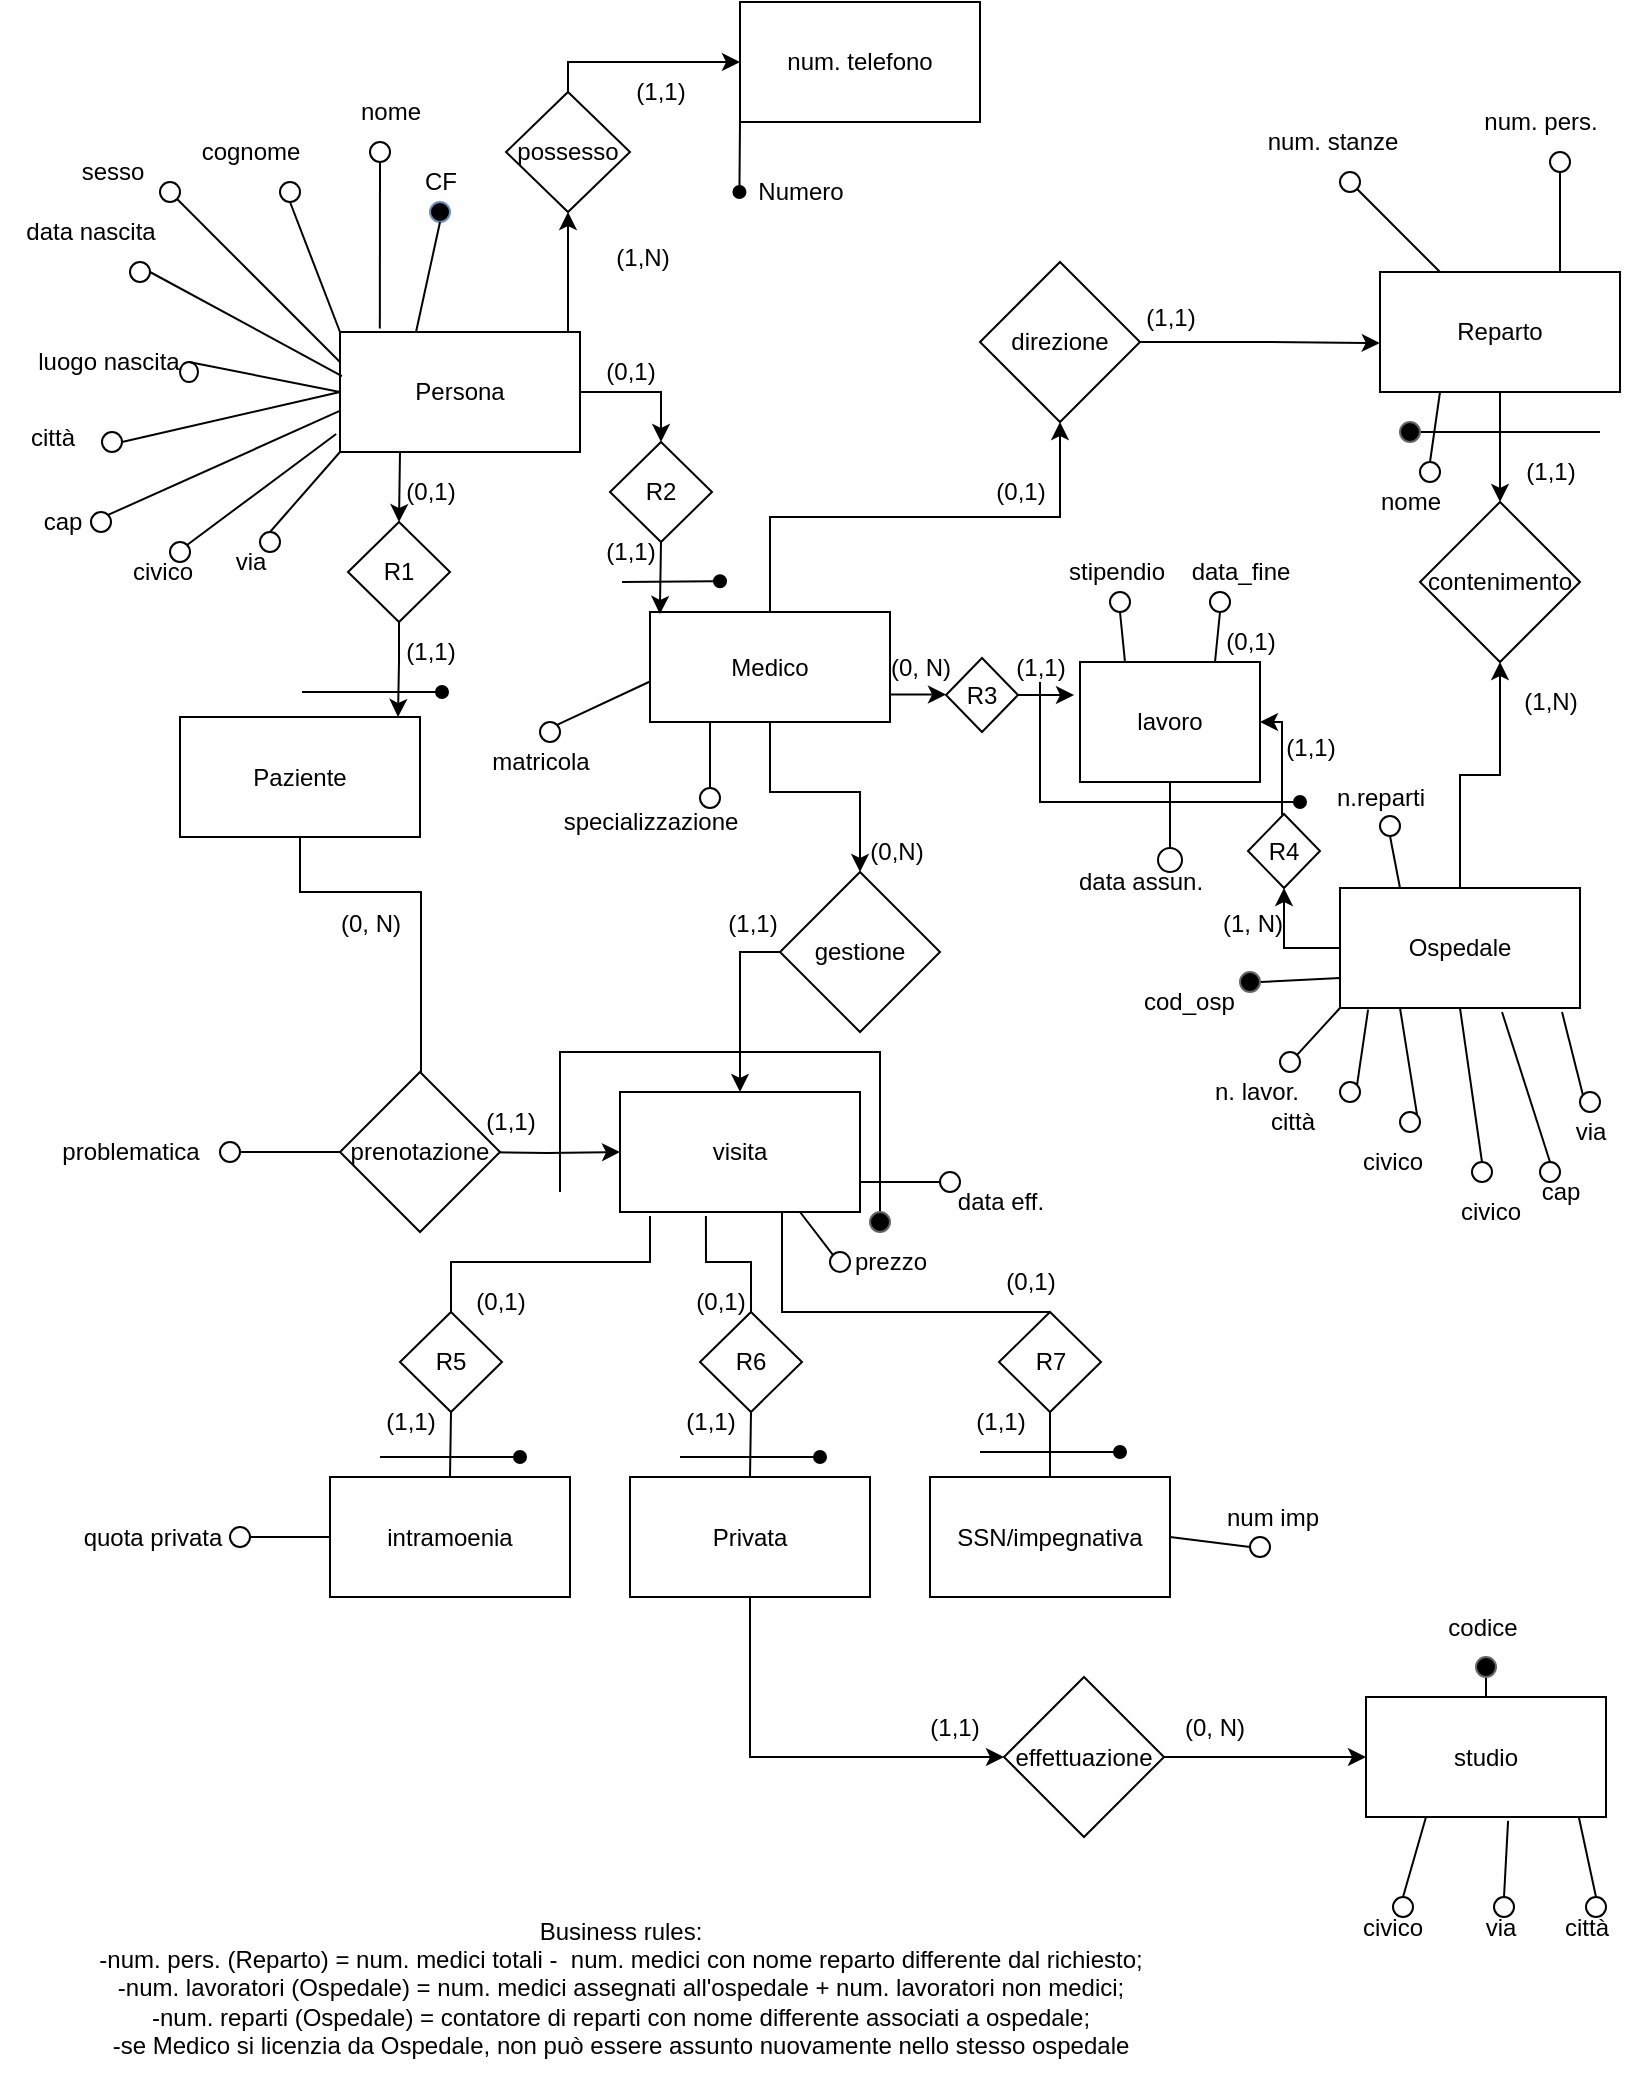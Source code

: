 <mxfile version="23.1.5" type="google">
  <diagram name="Pagina-1" id="dsxdWCQ7GqbsdYa_XFen">
    <mxGraphModel dx="1222" dy="594" grid="1" gridSize="10" guides="1" tooltips="1" connect="1" arrows="1" fold="1" page="1" pageScale="1" pageWidth="827" pageHeight="1169" math="0" shadow="0">
      <root>
        <mxCell id="0" />
        <mxCell id="1" parent="0" />
        <mxCell id="TiZyf9ypteRb4zg2fZ_G-7" style="edgeStyle=orthogonalEdgeStyle;rounded=0;orthogonalLoop=1;jettySize=auto;html=1;exitX=1;exitY=0;exitDx=0;exitDy=0;entryX=0.5;entryY=1;entryDx=0;entryDy=0;" parent="1" source="BlBRRxsIzUEOzJf20E_O-1" target="TiZyf9ypteRb4zg2fZ_G-3" edge="1">
          <mxGeometry relative="1" as="geometry">
            <Array as="points">
              <mxPoint x="293" y="170" />
              <mxPoint x="293" y="135" />
            </Array>
          </mxGeometry>
        </mxCell>
        <mxCell id="TiZyf9ypteRb4zg2fZ_G-11" style="edgeStyle=orthogonalEdgeStyle;rounded=0;orthogonalLoop=1;jettySize=auto;html=1;exitX=0.25;exitY=1;exitDx=0;exitDy=0;entryX=0.5;entryY=0;entryDx=0;entryDy=0;" parent="1" source="BlBRRxsIzUEOzJf20E_O-1" target="TiZyf9ypteRb4zg2fZ_G-10" edge="1">
          <mxGeometry relative="1" as="geometry" />
        </mxCell>
        <mxCell id="TiZyf9ypteRb4zg2fZ_G-20" style="edgeStyle=orthogonalEdgeStyle;rounded=0;orthogonalLoop=1;jettySize=auto;html=1;exitX=1;exitY=0.5;exitDx=0;exitDy=0;entryX=0.5;entryY=0;entryDx=0;entryDy=0;" parent="1" source="BlBRRxsIzUEOzJf20E_O-1" target="TiZyf9ypteRb4zg2fZ_G-19" edge="1">
          <mxGeometry relative="1" as="geometry" />
        </mxCell>
        <mxCell id="BlBRRxsIzUEOzJf20E_O-1" value="Persona" style="rounded=0;whiteSpace=wrap;html=1;" parent="1" vertex="1">
          <mxGeometry x="179" y="170" width="120" height="60" as="geometry" />
        </mxCell>
        <mxCell id="BlBRRxsIzUEOzJf20E_O-21" style="edgeStyle=orthogonalEdgeStyle;rounded=0;orthogonalLoop=1;jettySize=auto;html=1;exitX=0.5;exitY=1;exitDx=0;exitDy=0;entryX=0.5;entryY=0;entryDx=0;entryDy=0;" parent="1" source="BlBRRxsIzUEOzJf20E_O-2" edge="1">
          <mxGeometry relative="1" as="geometry">
            <Array as="points">
              <mxPoint x="159" y="450" />
              <mxPoint x="220" y="450" />
            </Array>
            <mxPoint x="219.5" y="555" as="targetPoint" />
          </mxGeometry>
        </mxCell>
        <mxCell id="BlBRRxsIzUEOzJf20E_O-2" value="Paziente" style="rounded=0;whiteSpace=wrap;html=1;" parent="1" vertex="1">
          <mxGeometry x="99" y="362.5" width="120" height="60" as="geometry" />
        </mxCell>
        <mxCell id="BlBRRxsIzUEOzJf20E_O-61" style="edgeStyle=orthogonalEdgeStyle;rounded=0;orthogonalLoop=1;jettySize=auto;html=1;exitX=0.5;exitY=0;exitDx=0;exitDy=0;" parent="1" source="BlBRRxsIzUEOzJf20E_O-3" target="BlBRRxsIzUEOzJf20E_O-60" edge="1">
          <mxGeometry relative="1" as="geometry" />
        </mxCell>
        <mxCell id="TiZyf9ypteRb4zg2fZ_G-38" style="edgeStyle=orthogonalEdgeStyle;rounded=0;orthogonalLoop=1;jettySize=auto;html=1;exitX=1;exitY=0.75;exitDx=0;exitDy=0;entryX=0;entryY=0.5;entryDx=0;entryDy=0;" parent="1" source="BlBRRxsIzUEOzJf20E_O-3" target="TiZyf9ypteRb4zg2fZ_G-34" edge="1">
          <mxGeometry relative="1" as="geometry" />
        </mxCell>
        <mxCell id="BlBRRxsIzUEOzJf20E_O-3" value="Medico" style="rounded=0;whiteSpace=wrap;html=1;" parent="1" vertex="1">
          <mxGeometry x="334" y="310" width="120" height="55" as="geometry" />
        </mxCell>
        <mxCell id="BlBRRxsIzUEOzJf20E_O-4" value="visita" style="whiteSpace=wrap;html=1;" parent="1" vertex="1">
          <mxGeometry x="319" y="550" width="120" height="60" as="geometry" />
        </mxCell>
        <mxCell id="TiZyf9ypteRb4zg2fZ_G-57" style="edgeStyle=orthogonalEdgeStyle;rounded=0;orthogonalLoop=1;jettySize=auto;html=1;exitX=0.5;exitY=1;exitDx=0;exitDy=0;entryX=0;entryY=0.5;entryDx=0;entryDy=0;" parent="1" source="BlBRRxsIzUEOzJf20E_O-5" target="BlBRRxsIzUEOzJf20E_O-90" edge="1">
          <mxGeometry relative="1" as="geometry" />
        </mxCell>
        <mxCell id="BlBRRxsIzUEOzJf20E_O-5" value="Privata" style="rounded=0;whiteSpace=wrap;html=1;" parent="1" vertex="1">
          <mxGeometry x="324" y="742.5" width="120" height="60" as="geometry" />
        </mxCell>
        <mxCell id="BlBRRxsIzUEOzJf20E_O-99" style="edgeStyle=orthogonalEdgeStyle;rounded=0;orthogonalLoop=1;jettySize=auto;html=1;exitX=0;exitY=0.5;exitDx=0;exitDy=0;" parent="1" source="BlBRRxsIzUEOzJf20E_O-6" edge="1">
          <mxGeometry relative="1" as="geometry">
            <mxPoint x="184" y="752.618" as="targetPoint" />
          </mxGeometry>
        </mxCell>
        <mxCell id="BlBRRxsIzUEOzJf20E_O-6" value="intramoenia" style="rounded=0;whiteSpace=wrap;html=1;" parent="1" vertex="1">
          <mxGeometry x="174" y="742.5" width="120" height="60" as="geometry" />
        </mxCell>
        <mxCell id="BlBRRxsIzUEOzJf20E_O-7" value="SSN/impegnativa" style="rounded=0;whiteSpace=wrap;html=1;" parent="1" vertex="1">
          <mxGeometry x="474" y="742.5" width="120" height="60" as="geometry" />
        </mxCell>
        <mxCell id="BlBRRxsIzUEOzJf20E_O-36" style="edgeStyle=orthogonalEdgeStyle;rounded=0;orthogonalLoop=1;jettySize=auto;html=1;exitX=0.5;exitY=0;exitDx=0;exitDy=0;entryX=0.5;entryY=1;entryDx=0;entryDy=0;" parent="1" source="BlBRRxsIzUEOzJf20E_O-12" target="BlBRRxsIzUEOzJf20E_O-34" edge="1">
          <mxGeometry relative="1" as="geometry" />
        </mxCell>
        <mxCell id="TiZyf9ypteRb4zg2fZ_G-44" style="edgeStyle=orthogonalEdgeStyle;rounded=0;orthogonalLoop=1;jettySize=auto;html=1;exitX=0;exitY=0.5;exitDx=0;exitDy=0;entryX=0.5;entryY=1;entryDx=0;entryDy=0;" parent="1" source="BlBRRxsIzUEOzJf20E_O-12" target="TiZyf9ypteRb4zg2fZ_G-35" edge="1">
          <mxGeometry relative="1" as="geometry" />
        </mxCell>
        <mxCell id="BlBRRxsIzUEOzJf20E_O-12" value="Ospedale" style="rounded=0;whiteSpace=wrap;html=1;" parent="1" vertex="1">
          <mxGeometry x="679" y="448" width="120" height="60" as="geometry" />
        </mxCell>
        <mxCell id="BlBRRxsIzUEOzJf20E_O-22" style="edgeStyle=orthogonalEdgeStyle;rounded=0;orthogonalLoop=1;jettySize=auto;html=1;exitX=1;exitY=0.5;exitDx=0;exitDy=0;entryX=0;entryY=0.5;entryDx=0;entryDy=0;" parent="1" target="BlBRRxsIzUEOzJf20E_O-4" edge="1">
          <mxGeometry relative="1" as="geometry">
            <mxPoint x="245.0" y="580" as="sourcePoint" />
          </mxGeometry>
        </mxCell>
        <mxCell id="BlBRRxsIzUEOzJf20E_O-95" style="edgeStyle=orthogonalEdgeStyle;rounded=0;orthogonalLoop=1;jettySize=auto;html=1;exitX=0;exitY=0.5;exitDx=0;exitDy=0;entryX=0.5;entryY=0;entryDx=0;entryDy=0;" parent="1" source="BlBRRxsIzUEOzJf20E_O-23" target="BlBRRxsIzUEOzJf20E_O-4" edge="1">
          <mxGeometry relative="1" as="geometry" />
        </mxCell>
        <mxCell id="BlBRRxsIzUEOzJf20E_O-23" value="gestione" style="rhombus;whiteSpace=wrap;html=1;" parent="1" vertex="1">
          <mxGeometry x="399" y="440" width="80" height="80" as="geometry" />
        </mxCell>
        <mxCell id="BlBRRxsIzUEOzJf20E_O-32" value="stipendio" style="text;html=1;align=center;verticalAlign=middle;resizable=0;points=[];autosize=1;strokeColor=none;fillColor=none;" parent="1" vertex="1">
          <mxGeometry x="531.5" y="275" width="70" height="30" as="geometry" />
        </mxCell>
        <mxCell id="BlBRRxsIzUEOzJf20E_O-35" style="edgeStyle=orthogonalEdgeStyle;rounded=0;orthogonalLoop=1;jettySize=auto;html=1;exitX=0.5;exitY=1;exitDx=0;exitDy=0;entryX=0.5;entryY=0;entryDx=0;entryDy=0;" parent="1" source="BlBRRxsIzUEOzJf20E_O-33" target="BlBRRxsIzUEOzJf20E_O-34" edge="1">
          <mxGeometry relative="1" as="geometry" />
        </mxCell>
        <mxCell id="BlBRRxsIzUEOzJf20E_O-33" value="Reparto" style="rounded=0;whiteSpace=wrap;html=1;" parent="1" vertex="1">
          <mxGeometry x="699" y="140" width="120" height="60" as="geometry" />
        </mxCell>
        <mxCell id="BlBRRxsIzUEOzJf20E_O-34" value="contenimento" style="rhombus;whiteSpace=wrap;html=1;" parent="1" vertex="1">
          <mxGeometry x="719" y="255" width="80" height="80" as="geometry" />
        </mxCell>
        <mxCell id="BlBRRxsIzUEOzJf20E_O-54" value="cod_osp" style="text;html=1;align=left;verticalAlign=middle;resizable=0;points=[];autosize=1;strokeColor=none;fillColor=none;" parent="1" vertex="1">
          <mxGeometry x="579" y="490" width="70" height="30" as="geometry" />
        </mxCell>
        <mxCell id="BlBRRxsIzUEOzJf20E_O-57" value="nome" style="text;html=1;align=center;verticalAlign=middle;resizable=0;points=[];autosize=1;strokeColor=none;fillColor=none;" parent="1" vertex="1">
          <mxGeometry x="689" y="240" width="50" height="30" as="geometry" />
        </mxCell>
        <mxCell id="BlBRRxsIzUEOzJf20E_O-60" value="direzione" style="rhombus;whiteSpace=wrap;html=1;" parent="1" vertex="1">
          <mxGeometry x="499" y="135" width="80" height="80" as="geometry" />
        </mxCell>
        <mxCell id="BlBRRxsIzUEOzJf20E_O-63" value="(0,1)" style="text;html=1;align=center;verticalAlign=middle;resizable=0;points=[];autosize=1;strokeColor=none;fillColor=none;" parent="1" vertex="1">
          <mxGeometry x="494" y="235" width="50" height="30" as="geometry" />
        </mxCell>
        <mxCell id="BlBRRxsIzUEOzJf20E_O-64" value="(1,1)" style="text;html=1;align=center;verticalAlign=middle;resizable=0;points=[];autosize=1;strokeColor=none;fillColor=none;" parent="1" vertex="1">
          <mxGeometry x="569" y="148" width="50" height="30" as="geometry" />
        </mxCell>
        <mxCell id="BlBRRxsIzUEOzJf20E_O-73" value="problematica" style="text;html=1;align=center;verticalAlign=middle;resizable=0;points=[];autosize=1;strokeColor=none;fillColor=none;" parent="1" vertex="1">
          <mxGeometry x="29" y="565" width="90" height="30" as="geometry" />
        </mxCell>
        <mxCell id="BlBRRxsIzUEOzJf20E_O-75" value="specializzazione" style="text;html=1;align=center;verticalAlign=middle;resizable=0;points=[];autosize=1;strokeColor=none;fillColor=none;" parent="1" vertex="1">
          <mxGeometry x="279" y="400" width="110" height="30" as="geometry" />
        </mxCell>
        <mxCell id="BlBRRxsIzUEOzJf20E_O-79" value="studio" style="rounded=0;whiteSpace=wrap;html=1;" parent="1" vertex="1">
          <mxGeometry x="692" y="852.5" width="120" height="60" as="geometry" />
        </mxCell>
        <mxCell id="BlBRRxsIzUEOzJf20E_O-90" value="effettuazione" style="rhombus;whiteSpace=wrap;html=1;" parent="1" vertex="1">
          <mxGeometry x="511" y="842.5" width="80" height="80" as="geometry" />
        </mxCell>
        <mxCell id="BlBRRxsIzUEOzJf20E_O-97" value="data eff." style="text;html=1;align=center;verticalAlign=middle;resizable=0;points=[];autosize=1;strokeColor=none;fillColor=none;" parent="1" vertex="1">
          <mxGeometry x="474" y="590" width="70" height="30" as="geometry" />
        </mxCell>
        <mxCell id="BlBRRxsIzUEOzJf20E_O-100" value="quota privata" style="text;html=1;align=center;verticalAlign=middle;resizable=0;points=[];autosize=1;strokeColor=none;fillColor=none;" parent="1" vertex="1">
          <mxGeometry x="39.5" y="757.5" width="90" height="30" as="geometry" />
        </mxCell>
        <mxCell id="BlBRRxsIzUEOzJf20E_O-102" value="num imp" style="text;html=1;align=center;verticalAlign=middle;resizable=0;points=[];autosize=1;strokeColor=none;fillColor=none;" parent="1" vertex="1">
          <mxGeometry x="610" y="747.5" width="70" height="30" as="geometry" />
        </mxCell>
        <mxCell id="1d6_LqG59afSAswkyyWS-1" value="(1, N)" style="text;html=1;align=center;verticalAlign=middle;resizable=0;points=[];autosize=1;strokeColor=none;fillColor=none;" parent="1" vertex="1">
          <mxGeometry x="610" y="450.5" width="50" height="30" as="geometry" />
        </mxCell>
        <mxCell id="1d6_LqG59afSAswkyyWS-2" value="(0, N)" style="text;html=1;align=center;verticalAlign=middle;resizable=0;points=[];autosize=1;strokeColor=none;fillColor=none;" parent="1" vertex="1">
          <mxGeometry x="444" y="322.5" width="50" height="30" as="geometry" />
        </mxCell>
        <mxCell id="1d6_LqG59afSAswkyyWS-5" value="" style="endArrow=none;html=1;rounded=0;" parent="1" edge="1">
          <mxGeometry width="50" height="50" relative="1" as="geometry">
            <mxPoint x="289" y="600" as="sourcePoint" />
            <mxPoint x="449" y="610" as="targetPoint" />
            <Array as="points">
              <mxPoint x="289" y="530" />
              <mxPoint x="449" y="530" />
            </Array>
          </mxGeometry>
        </mxCell>
        <mxCell id="1d6_LqG59afSAswkyyWS-6" value="" style="ellipse;whiteSpace=wrap;html=1;aspect=fixed;fillColor=#000000;fontColor=#333333;strokeColor=#666666;" parent="1" vertex="1">
          <mxGeometry x="444" y="610" width="10" height="10" as="geometry" />
        </mxCell>
        <mxCell id="1d6_LqG59afSAswkyyWS-14" value="" style="endArrow=none;html=1;rounded=0;entryX=1;entryY=0.5;entryDx=0;entryDy=0;" parent="1" target="1d6_LqG59afSAswkyyWS-15" edge="1">
          <mxGeometry width="50" height="50" relative="1" as="geometry">
            <mxPoint x="809" y="220" as="sourcePoint" />
            <mxPoint x="679" y="210" as="targetPoint" />
          </mxGeometry>
        </mxCell>
        <mxCell id="1d6_LqG59afSAswkyyWS-15" value="" style="ellipse;whiteSpace=wrap;html=1;aspect=fixed;fillColor=#000000;fontColor=#333333;strokeColor=#666666;" parent="1" vertex="1">
          <mxGeometry x="709" y="215" width="10" height="10" as="geometry" />
        </mxCell>
        <mxCell id="1d6_LqG59afSAswkyyWS-16" value="(0, N)" style="text;html=1;align=center;verticalAlign=middle;resizable=0;points=[];autosize=1;strokeColor=none;fillColor=none;" parent="1" vertex="1">
          <mxGeometry x="169" y="450.5" width="50" height="30" as="geometry" />
        </mxCell>
        <mxCell id="1d6_LqG59afSAswkyyWS-17" value="(0, N)" style="text;html=1;align=center;verticalAlign=middle;resizable=0;points=[];autosize=1;strokeColor=none;fillColor=none;" parent="1" vertex="1">
          <mxGeometry x="591" y="852.5" width="50" height="30" as="geometry" />
        </mxCell>
        <mxCell id="1d6_LqG59afSAswkyyWS-18" value="(1,1)" style="text;html=1;align=center;verticalAlign=middle;resizable=0;points=[];autosize=1;strokeColor=none;fillColor=none;" parent="1" vertex="1">
          <mxGeometry x="239" y="550" width="50" height="30" as="geometry" />
        </mxCell>
        <mxCell id="1d6_LqG59afSAswkyyWS-19" value="(1,1)" style="text;html=1;align=center;verticalAlign=middle;resizable=0;points=[];autosize=1;strokeColor=none;fillColor=none;" parent="1" vertex="1">
          <mxGeometry x="461" y="852.5" width="50" height="30" as="geometry" />
        </mxCell>
        <mxCell id="1d6_LqG59afSAswkyyWS-20" value="(0,N)" style="text;html=1;align=center;verticalAlign=middle;resizable=0;points=[];autosize=1;strokeColor=none;fillColor=none;" parent="1" vertex="1">
          <mxGeometry x="432" y="414.5" width="50" height="30" as="geometry" />
        </mxCell>
        <mxCell id="1d6_LqG59afSAswkyyWS-21" value="(1,1)" style="text;html=1;align=center;verticalAlign=middle;resizable=0;points=[];autosize=1;strokeColor=none;fillColor=none;" parent="1" vertex="1">
          <mxGeometry x="360" y="450.5" width="50" height="30" as="geometry" />
        </mxCell>
        <mxCell id="1d6_LqG59afSAswkyyWS-22" value="(1,N)" style="text;html=1;align=center;verticalAlign=middle;resizable=0;points=[];autosize=1;strokeColor=none;fillColor=none;" parent="1" vertex="1">
          <mxGeometry x="759" y="340" width="50" height="30" as="geometry" />
        </mxCell>
        <mxCell id="1d6_LqG59afSAswkyyWS-23" value="(1,1)" style="text;html=1;align=center;verticalAlign=middle;resizable=0;points=[];autosize=1;strokeColor=none;fillColor=none;" parent="1" vertex="1">
          <mxGeometry x="759" y="225" width="50" height="30" as="geometry" />
        </mxCell>
        <mxCell id="1d6_LqG59afSAswkyyWS-26" value="Business rules: &lt;br&gt;-num. pers. (Reparto) = num. medici totali -&amp;nbsp; num. medici con nome reparto differente dal richiesto;&lt;br&gt;-num. lavoratori (Ospedale) = num. medici assegnati all&#39;ospedale + num. lavoratori non medici;&lt;br&gt;-num. reparti (Ospedale) = contatore di reparti con nome differente associati a ospedale;&lt;br&gt;-se Medico si licenzia da Ospedale, non può essere assunto nuovamente nello stesso ospedale" style="text;html=1;align=center;verticalAlign=middle;resizable=0;points=[];autosize=1;strokeColor=none;fillColor=none;" parent="1" vertex="1">
          <mxGeometry x="44" y="952.5" width="550" height="90" as="geometry" />
        </mxCell>
        <mxCell id="FQ5N_f2iqAyfcSuhGjna-5" value="" style="endArrow=classic;html=1;rounded=0;entryX=0;entryY=0.5;entryDx=0;entryDy=0;" parent="1" target="BlBRRxsIzUEOzJf20E_O-79" edge="1">
          <mxGeometry width="50" height="50" relative="1" as="geometry">
            <mxPoint x="591" y="882.5" as="sourcePoint" />
            <mxPoint x="641" y="832.5" as="targetPoint" />
          </mxGeometry>
        </mxCell>
        <mxCell id="FQ5N_f2iqAyfcSuhGjna-6" value="" style="endArrow=none;html=1;rounded=0;" parent="1" source="BlBRRxsIzUEOzJf20E_O-79" edge="1">
          <mxGeometry width="50" height="50" relative="1" as="geometry">
            <mxPoint x="702" y="872.5" as="sourcePoint" />
            <mxPoint x="752" y="842.5" as="targetPoint" />
          </mxGeometry>
        </mxCell>
        <mxCell id="FQ5N_f2iqAyfcSuhGjna-8" value="" style="endArrow=none;html=1;rounded=0;exitX=1;exitY=0.5;exitDx=0;exitDy=0;entryX=0;entryY=0.5;entryDx=0;entryDy=0;" parent="1" source="BlBRRxsIzUEOzJf20E_O-7" target="FQ5N_f2iqAyfcSuhGjna-48" edge="1">
          <mxGeometry width="50" height="50" relative="1" as="geometry">
            <mxPoint x="404" y="742.5" as="sourcePoint" />
            <mxPoint x="564" y="732.5" as="targetPoint" />
            <Array as="points" />
          </mxGeometry>
        </mxCell>
        <mxCell id="FQ5N_f2iqAyfcSuhGjna-9" value="" style="endArrow=none;html=1;rounded=0;exitX=1;exitY=0.75;exitDx=0;exitDy=0;entryX=0;entryY=0.5;entryDx=0;entryDy=0;" parent="1" source="BlBRRxsIzUEOzJf20E_O-4" target="FQ5N_f2iqAyfcSuhGjna-45" edge="1">
          <mxGeometry width="50" height="50" relative="1" as="geometry">
            <mxPoint x="469" y="580" as="sourcePoint" />
            <mxPoint x="519" y="530" as="targetPoint" />
          </mxGeometry>
        </mxCell>
        <mxCell id="FQ5N_f2iqAyfcSuhGjna-10" value="" style="endArrow=none;html=1;rounded=0;exitX=0.75;exitY=1;exitDx=0;exitDy=0;entryX=0;entryY=0;entryDx=0;entryDy=0;" parent="1" source="BlBRRxsIzUEOzJf20E_O-4" target="FQ5N_f2iqAyfcSuhGjna-47" edge="1">
          <mxGeometry width="50" height="50" relative="1" as="geometry">
            <mxPoint x="469" y="670" as="sourcePoint" />
            <mxPoint x="419" y="630" as="targetPoint" />
          </mxGeometry>
        </mxCell>
        <mxCell id="FQ5N_f2iqAyfcSuhGjna-11" value="prezzo" style="text;html=1;align=center;verticalAlign=middle;resizable=0;points=[];autosize=1;strokeColor=none;fillColor=none;" parent="1" vertex="1">
          <mxGeometry x="424" y="620" width="60" height="30" as="geometry" />
        </mxCell>
        <mxCell id="FQ5N_f2iqAyfcSuhGjna-15" value="" style="endArrow=none;html=1;rounded=0;exitX=0.5;exitY=0;exitDx=0;exitDy=0;entryX=0.5;entryY=1;entryDx=0;entryDy=0;" parent="1" source="BlBRRxsIzUEOzJf20E_O-6" target="TiZyf9ypteRb4zg2fZ_G-58" edge="1">
          <mxGeometry width="50" height="50" relative="1" as="geometry">
            <mxPoint x="114" y="742.5" as="sourcePoint" />
            <mxPoint x="234" y="722.5" as="targetPoint" />
          </mxGeometry>
        </mxCell>
        <mxCell id="FQ5N_f2iqAyfcSuhGjna-16" value="" style="endArrow=none;html=1;rounded=0;exitX=0.5;exitY=0;exitDx=0;exitDy=0;entryX=0.5;entryY=1;entryDx=0;entryDy=0;" parent="1" source="BlBRRxsIzUEOzJf20E_O-5" target="TiZyf9ypteRb4zg2fZ_G-60" edge="1">
          <mxGeometry width="50" height="50" relative="1" as="geometry">
            <mxPoint x="334" y="772.5" as="sourcePoint" />
            <mxPoint x="384" y="722.5" as="targetPoint" />
          </mxGeometry>
        </mxCell>
        <mxCell id="FQ5N_f2iqAyfcSuhGjna-18" value="" style="endArrow=none;html=1;rounded=0;exitX=0.5;exitY=0;exitDx=0;exitDy=0;entryX=0.5;entryY=1;entryDx=0;entryDy=0;" parent="1" source="BlBRRxsIzUEOzJf20E_O-7" target="TiZyf9ypteRb4zg2fZ_G-61" edge="1">
          <mxGeometry width="50" height="50" relative="1" as="geometry">
            <mxPoint x="484" y="772.5" as="sourcePoint" />
            <mxPoint x="534" y="722.5" as="targetPoint" />
          </mxGeometry>
        </mxCell>
        <mxCell id="FQ5N_f2iqAyfcSuhGjna-19" value="" style="endArrow=none;html=1;rounded=0;entryX=0;entryY=0.5;entryDx=0;entryDy=0;exitX=1;exitY=0.5;exitDx=0;exitDy=0;" parent="1" source="FQ5N_f2iqAyfcSuhGjna-49" target="BlBRRxsIzUEOzJf20E_O-6" edge="1">
          <mxGeometry width="50" height="50" relative="1" as="geometry">
            <mxPoint x="84" y="872.5" as="sourcePoint" />
            <mxPoint x="134" y="822.5" as="targetPoint" />
          </mxGeometry>
        </mxCell>
        <mxCell id="FQ5N_f2iqAyfcSuhGjna-20" value="" style="endArrow=none;html=1;rounded=0;entryX=0;entryY=0.75;entryDx=0;entryDy=0;exitX=1;exitY=0.5;exitDx=0;exitDy=0;" parent="1" source="FQ5N_f2iqAyfcSuhGjna-21" target="BlBRRxsIzUEOzJf20E_O-12" edge="1">
          <mxGeometry width="50" height="50" relative="1" as="geometry">
            <mxPoint x="649" y="450" as="sourcePoint" />
            <mxPoint x="699" y="430" as="targetPoint" />
          </mxGeometry>
        </mxCell>
        <mxCell id="FQ5N_f2iqAyfcSuhGjna-21" value="" style="ellipse;whiteSpace=wrap;html=1;aspect=fixed;fillColor=#000000;fontColor=#333333;strokeColor=#666666;" parent="1" vertex="1">
          <mxGeometry x="629" y="490" width="10" height="10" as="geometry" />
        </mxCell>
        <mxCell id="FQ5N_f2iqAyfcSuhGjna-27" value="num. pers." style="text;html=1;align=center;verticalAlign=middle;resizable=0;points=[];autosize=1;strokeColor=none;fillColor=none;" parent="1" vertex="1">
          <mxGeometry x="739" y="50" width="80" height="30" as="geometry" />
        </mxCell>
        <mxCell id="FQ5N_f2iqAyfcSuhGjna-28" value="" style="endArrow=none;html=1;rounded=0;entryX=0.25;entryY=0;entryDx=0;entryDy=0;" parent="1" source="FQ5N_f2iqAyfcSuhGjna-29" target="BlBRRxsIzUEOzJf20E_O-33" edge="1">
          <mxGeometry width="50" height="50" relative="1" as="geometry">
            <mxPoint x="639" y="240" as="sourcePoint" />
            <mxPoint x="689" y="190" as="targetPoint" />
          </mxGeometry>
        </mxCell>
        <mxCell id="FQ5N_f2iqAyfcSuhGjna-29" value="" style="ellipse;whiteSpace=wrap;html=1;aspect=fixed;" parent="1" vertex="1">
          <mxGeometry x="679" y="90" width="10" height="10" as="geometry" />
        </mxCell>
        <mxCell id="FQ5N_f2iqAyfcSuhGjna-31" value="" style="ellipse;whiteSpace=wrap;html=1;aspect=fixed;" parent="1" vertex="1">
          <mxGeometry x="784" y="80" width="10" height="10" as="geometry" />
        </mxCell>
        <mxCell id="FQ5N_f2iqAyfcSuhGjna-32" value="" style="endArrow=none;html=1;rounded=0;entryX=0.75;entryY=0;entryDx=0;entryDy=0;exitX=0.5;exitY=1;exitDx=0;exitDy=0;" parent="1" source="FQ5N_f2iqAyfcSuhGjna-31" target="BlBRRxsIzUEOzJf20E_O-33" edge="1">
          <mxGeometry width="50" height="50" relative="1" as="geometry">
            <mxPoint x="539" y="280" as="sourcePoint" />
            <mxPoint x="589" y="230" as="targetPoint" />
          </mxGeometry>
        </mxCell>
        <mxCell id="FQ5N_f2iqAyfcSuhGjna-33" value="num. stanze" style="text;html=1;align=center;verticalAlign=middle;resizable=0;points=[];autosize=1;strokeColor=none;fillColor=none;" parent="1" vertex="1">
          <mxGeometry x="630" y="60" width="90" height="30" as="geometry" />
        </mxCell>
        <mxCell id="FQ5N_f2iqAyfcSuhGjna-34" value="data assun." style="text;html=1;align=center;verticalAlign=middle;resizable=0;points=[];autosize=1;strokeColor=none;fillColor=none;" parent="1" vertex="1">
          <mxGeometry x="534" y="430" width="90" height="30" as="geometry" />
        </mxCell>
        <mxCell id="FQ5N_f2iqAyfcSuhGjna-35" value="" style="ellipse;whiteSpace=wrap;html=1;aspect=fixed;" parent="1" vertex="1">
          <mxGeometry x="588" y="428" width="12" height="12" as="geometry" />
        </mxCell>
        <mxCell id="FQ5N_f2iqAyfcSuhGjna-36" value="" style="ellipse;whiteSpace=wrap;html=1;" parent="1" vertex="1">
          <mxGeometry x="564" y="300" width="10" height="10" as="geometry" />
        </mxCell>
        <mxCell id="FQ5N_f2iqAyfcSuhGjna-37" value="" style="endArrow=none;html=1;rounded=0;entryX=0.5;entryY=1;entryDx=0;entryDy=0;entryPerimeter=0;exitX=0.25;exitY=0;exitDx=0;exitDy=0;" parent="1" source="TiZyf9ypteRb4zg2fZ_G-32" target="FQ5N_f2iqAyfcSuhGjna-36" edge="1">
          <mxGeometry width="50" height="50" relative="1" as="geometry">
            <mxPoint x="594" y="330" as="sourcePoint" />
            <mxPoint x="599" y="320" as="targetPoint" />
          </mxGeometry>
        </mxCell>
        <mxCell id="FQ5N_f2iqAyfcSuhGjna-38" value="" style="endArrow=none;html=1;rounded=0;entryX=0.5;entryY=1;entryDx=0;entryDy=0;exitX=0.5;exitY=0;exitDx=0;exitDy=0;" parent="1" source="FQ5N_f2iqAyfcSuhGjna-35" target="TiZyf9ypteRb4zg2fZ_G-32" edge="1">
          <mxGeometry width="50" height="50" relative="1" as="geometry">
            <mxPoint x="509" y="460" as="sourcePoint" />
            <mxPoint x="594" y="410" as="targetPoint" />
          </mxGeometry>
        </mxCell>
        <mxCell id="FQ5N_f2iqAyfcSuhGjna-40" value="" style="ellipse;whiteSpace=wrap;html=1;" parent="1" vertex="1">
          <mxGeometry x="719" y="235" width="10" height="10" as="geometry" />
        </mxCell>
        <mxCell id="FQ5N_f2iqAyfcSuhGjna-41" value="" style="endArrow=none;html=1;rounded=0;entryX=0.25;entryY=1;entryDx=0;entryDy=0;exitX=0.5;exitY=0;exitDx=0;exitDy=0;" parent="1" source="FQ5N_f2iqAyfcSuhGjna-40" target="BlBRRxsIzUEOzJf20E_O-33" edge="1">
          <mxGeometry width="50" height="50" relative="1" as="geometry">
            <mxPoint x="639" y="320" as="sourcePoint" />
            <mxPoint x="689" y="270" as="targetPoint" />
          </mxGeometry>
        </mxCell>
        <mxCell id="FQ5N_f2iqAyfcSuhGjna-44" value="" style="endArrow=classic;html=1;rounded=0;exitX=0.5;exitY=1;exitDx=0;exitDy=0;entryX=0.5;entryY=0;entryDx=0;entryDy=0;" parent="1" source="BlBRRxsIzUEOzJf20E_O-3" target="BlBRRxsIzUEOzJf20E_O-23" edge="1">
          <mxGeometry width="50" height="50" relative="1" as="geometry">
            <mxPoint x="379" y="450" as="sourcePoint" />
            <mxPoint x="429" y="400" as="targetPoint" />
            <Array as="points">
              <mxPoint x="394" y="400" />
              <mxPoint x="439" y="400" />
            </Array>
          </mxGeometry>
        </mxCell>
        <mxCell id="FQ5N_f2iqAyfcSuhGjna-45" value="" style="ellipse;whiteSpace=wrap;html=1;" parent="1" vertex="1">
          <mxGeometry x="479" y="590" width="10" height="10" as="geometry" />
        </mxCell>
        <mxCell id="FQ5N_f2iqAyfcSuhGjna-47" value="" style="ellipse;whiteSpace=wrap;html=1;" parent="1" vertex="1">
          <mxGeometry x="424" y="630" width="10" height="10" as="geometry" />
        </mxCell>
        <mxCell id="FQ5N_f2iqAyfcSuhGjna-48" value="" style="ellipse;whiteSpace=wrap;html=1;" parent="1" vertex="1">
          <mxGeometry x="634" y="772.5" width="10" height="10" as="geometry" />
        </mxCell>
        <mxCell id="FQ5N_f2iqAyfcSuhGjna-49" value="" style="ellipse;whiteSpace=wrap;html=1;" parent="1" vertex="1">
          <mxGeometry x="124" y="767.5" width="10" height="10" as="geometry" />
        </mxCell>
        <mxCell id="FQ5N_f2iqAyfcSuhGjna-52" value="" style="ellipse;whiteSpace=wrap;html=1;" parent="1" vertex="1">
          <mxGeometry x="119" y="575" width="10" height="10" as="geometry" />
        </mxCell>
        <mxCell id="FQ5N_f2iqAyfcSuhGjna-53" value="" style="endArrow=none;html=1;rounded=0;entryX=0;entryY=0.5;entryDx=0;entryDy=0;exitX=1;exitY=0.5;exitDx=0;exitDy=0;" parent="1" source="FQ5N_f2iqAyfcSuhGjna-52" edge="1">
          <mxGeometry width="50" height="50" relative="1" as="geometry">
            <mxPoint x="99" y="680" as="sourcePoint" />
            <mxPoint x="194" y="580" as="targetPoint" />
          </mxGeometry>
        </mxCell>
        <mxCell id="FQ5N_f2iqAyfcSuhGjna-55" value="matricola" style="text;html=1;align=center;verticalAlign=middle;resizable=0;points=[];autosize=1;strokeColor=none;fillColor=none;" parent="1" vertex="1">
          <mxGeometry x="244" y="370" width="70" height="30" as="geometry" />
        </mxCell>
        <mxCell id="FQ5N_f2iqAyfcSuhGjna-56" value="" style="ellipse;whiteSpace=wrap;html=1;" parent="1" vertex="1">
          <mxGeometry x="279" y="365" width="10" height="10" as="geometry" />
        </mxCell>
        <mxCell id="FQ5N_f2iqAyfcSuhGjna-57" value="" style="ellipse;whiteSpace=wrap;html=1;" parent="1" vertex="1">
          <mxGeometry x="359" y="398" width="10" height="10" as="geometry" />
        </mxCell>
        <mxCell id="FQ5N_f2iqAyfcSuhGjna-58" value="" style="endArrow=none;html=1;rounded=0;exitX=0.5;exitY=0;exitDx=0;exitDy=0;entryX=0.25;entryY=1;entryDx=0;entryDy=0;" parent="1" source="FQ5N_f2iqAyfcSuhGjna-57" target="BlBRRxsIzUEOzJf20E_O-3" edge="1">
          <mxGeometry width="50" height="50" relative="1" as="geometry">
            <mxPoint x="219" y="470" as="sourcePoint" />
            <mxPoint x="269" y="420" as="targetPoint" />
          </mxGeometry>
        </mxCell>
        <mxCell id="FQ5N_f2iqAyfcSuhGjna-59" value="" style="endArrow=none;html=1;rounded=0;entryX=0;entryY=0.632;entryDx=0;entryDy=0;entryPerimeter=0;exitX=1;exitY=0;exitDx=0;exitDy=0;" parent="1" source="FQ5N_f2iqAyfcSuhGjna-56" target="BlBRRxsIzUEOzJf20E_O-3" edge="1">
          <mxGeometry width="50" height="50" relative="1" as="geometry">
            <mxPoint x="239" y="470" as="sourcePoint" />
            <mxPoint x="289" y="420" as="targetPoint" />
          </mxGeometry>
        </mxCell>
        <mxCell id="FQ5N_f2iqAyfcSuhGjna-60" value="città" style="text;html=1;align=center;verticalAlign=middle;resizable=0;points=[];autosize=1;strokeColor=none;fillColor=none;" parent="1" vertex="1">
          <mxGeometry x="777" y="952.5" width="50" height="30" as="geometry" />
        </mxCell>
        <mxCell id="FQ5N_f2iqAyfcSuhGjna-61" value="civico" style="text;html=1;align=center;verticalAlign=middle;resizable=0;points=[];autosize=1;strokeColor=none;fillColor=none;" parent="1" vertex="1">
          <mxGeometry x="680" y="952.5" width="50" height="30" as="geometry" />
        </mxCell>
        <mxCell id="FQ5N_f2iqAyfcSuhGjna-62" value="via" style="text;html=1;align=center;verticalAlign=middle;resizable=0;points=[];autosize=1;strokeColor=none;fillColor=none;" parent="1" vertex="1">
          <mxGeometry x="739" y="952.5" width="40" height="30" as="geometry" />
        </mxCell>
        <mxCell id="FQ5N_f2iqAyfcSuhGjna-63" value="civico" style="text;html=1;align=center;verticalAlign=middle;resizable=0;points=[];autosize=1;strokeColor=none;fillColor=none;" parent="1" vertex="1">
          <mxGeometry x="729" y="595" width="50" height="30" as="geometry" />
        </mxCell>
        <mxCell id="FQ5N_f2iqAyfcSuhGjna-64" value="" style="ellipse;whiteSpace=wrap;html=1;" parent="1" vertex="1">
          <mxGeometry x="802" y="952.5" width="10" height="10" as="geometry" />
        </mxCell>
        <mxCell id="FQ5N_f2iqAyfcSuhGjna-65" value="" style="ellipse;whiteSpace=wrap;html=1;" parent="1" vertex="1">
          <mxGeometry x="756" y="952.5" width="10" height="10" as="geometry" />
        </mxCell>
        <mxCell id="FQ5N_f2iqAyfcSuhGjna-66" value="" style="ellipse;whiteSpace=wrap;html=1;" parent="1" vertex="1">
          <mxGeometry x="705.5" y="952.5" width="10" height="10" as="geometry" />
        </mxCell>
        <mxCell id="FQ5N_f2iqAyfcSuhGjna-70" value="" style="endArrow=none;html=1;rounded=0;exitX=0.5;exitY=0;exitDx=0;exitDy=0;entryX=0.25;entryY=1;entryDx=0;entryDy=0;" parent="1" source="FQ5N_f2iqAyfcSuhGjna-66" target="BlBRRxsIzUEOzJf20E_O-79" edge="1">
          <mxGeometry width="50" height="50" relative="1" as="geometry">
            <mxPoint x="684.5" y="1047.5" as="sourcePoint" />
            <mxPoint x="745.198" y="997.5" as="targetPoint" />
          </mxGeometry>
        </mxCell>
        <mxCell id="FQ5N_f2iqAyfcSuhGjna-71" value="" style="endArrow=none;html=1;rounded=0;exitX=0.592;exitY=1.032;exitDx=0;exitDy=0;exitPerimeter=0;entryX=0.5;entryY=0;entryDx=0;entryDy=0;" parent="1" source="BlBRRxsIzUEOzJf20E_O-79" target="FQ5N_f2iqAyfcSuhGjna-65" edge="1">
          <mxGeometry width="50" height="50" relative="1" as="geometry">
            <mxPoint x="765.4" y="996.03" as="sourcePoint" />
            <mxPoint x="834.5" y="917.5" as="targetPoint" />
          </mxGeometry>
        </mxCell>
        <mxCell id="FQ5N_f2iqAyfcSuhGjna-72" value="" style="endArrow=none;html=1;rounded=0;exitX=0.886;exitY=0.994;exitDx=0;exitDy=0;exitPerimeter=0;entryX=0.5;entryY=0;entryDx=0;entryDy=0;" parent="1" source="BlBRRxsIzUEOzJf20E_O-79" target="FQ5N_f2iqAyfcSuhGjna-64" edge="1">
          <mxGeometry width="50" height="50" relative="1" as="geometry">
            <mxPoint x="798.79" y="994.44" as="sourcePoint" />
            <mxPoint x="854.5" y="917.5" as="targetPoint" />
          </mxGeometry>
        </mxCell>
        <mxCell id="FQ5N_f2iqAyfcSuhGjna-95" value="n.reparti" style="text;html=1;align=center;verticalAlign=middle;resizable=0;points=[];autosize=1;strokeColor=none;fillColor=none;" parent="1" vertex="1">
          <mxGeometry x="664" y="388" width="70" height="30" as="geometry" />
        </mxCell>
        <mxCell id="FQ5N_f2iqAyfcSuhGjna-107" value="" style="ellipse;whiteSpace=wrap;html=1;" parent="1" vertex="1">
          <mxGeometry x="699" y="412" width="10" height="10" as="geometry" />
        </mxCell>
        <mxCell id="FQ5N_f2iqAyfcSuhGjna-108" value="" style="endArrow=none;html=1;rounded=0;exitX=0.25;exitY=0;exitDx=0;exitDy=0;entryX=0.5;entryY=1;entryDx=0;entryDy=0;" parent="1" source="BlBRRxsIzUEOzJf20E_O-12" target="FQ5N_f2iqAyfcSuhGjna-107" edge="1">
          <mxGeometry width="50" height="50" relative="1" as="geometry">
            <mxPoint x="688" y="434" as="sourcePoint" />
            <mxPoint x="699" y="430" as="targetPoint" />
          </mxGeometry>
        </mxCell>
        <mxCell id="FQ5N_f2iqAyfcSuhGjna-109" value="" style="ellipse;whiteSpace=wrap;html=1;" parent="1" vertex="1">
          <mxGeometry x="649" y="530" width="10" height="10" as="geometry" />
        </mxCell>
        <mxCell id="FQ5N_f2iqAyfcSuhGjna-110" value="" style="endArrow=none;html=1;rounded=0;exitX=0;exitY=1;exitDx=0;exitDy=0;entryX=1;entryY=0;entryDx=0;entryDy=0;" parent="1" source="BlBRRxsIzUEOzJf20E_O-12" target="FQ5N_f2iqAyfcSuhGjna-109" edge="1">
          <mxGeometry width="50" height="50" relative="1" as="geometry">
            <mxPoint x="698" y="562" as="sourcePoint" />
            <mxPoint x="754" y="485" as="targetPoint" />
          </mxGeometry>
        </mxCell>
        <mxCell id="FQ5N_f2iqAyfcSuhGjna-112" value="n. lavor." style="text;html=1;align=center;verticalAlign=middle;resizable=0;points=[];autosize=1;strokeColor=none;fillColor=none;" parent="1" vertex="1">
          <mxGeometry x="601.5" y="535" width="70" height="30" as="geometry" />
        </mxCell>
        <mxCell id="FQ5N_f2iqAyfcSuhGjna-113" value="" style="ellipse;whiteSpace=wrap;html=1;" parent="1" vertex="1">
          <mxGeometry x="745" y="585" width="10" height="10" as="geometry" />
        </mxCell>
        <mxCell id="FQ5N_f2iqAyfcSuhGjna-114" value="" style="endArrow=none;html=1;rounded=0;exitX=0.5;exitY=1;exitDx=0;exitDy=0;entryX=0.5;entryY=0;entryDx=0;entryDy=0;" parent="1" source="BlBRRxsIzUEOzJf20E_O-12" target="FQ5N_f2iqAyfcSuhGjna-113" edge="1">
          <mxGeometry width="50" height="50" relative="1" as="geometry">
            <mxPoint x="764.95" y="566.92" as="sourcePoint" />
            <mxPoint x="844.5" y="539" as="targetPoint" />
          </mxGeometry>
        </mxCell>
        <mxCell id="FQ5N_f2iqAyfcSuhGjna-115" value="" style="ellipse;whiteSpace=wrap;html=1;" parent="1" vertex="1">
          <mxGeometry x="799" y="550" width="10" height="10" as="geometry" />
        </mxCell>
        <mxCell id="FQ5N_f2iqAyfcSuhGjna-116" value="" style="endArrow=none;html=1;rounded=0;entryX=0;entryY=0;entryDx=0;entryDy=0;exitX=0.925;exitY=1.033;exitDx=0;exitDy=0;exitPerimeter=0;" parent="1" source="BlBRRxsIzUEOzJf20E_O-12" target="FQ5N_f2iqAyfcSuhGjna-115" edge="1">
          <mxGeometry width="50" height="50" relative="1" as="geometry">
            <mxPoint x="787.35" y="565.33" as="sourcePoint" />
            <mxPoint x="824" y="495" as="targetPoint" />
          </mxGeometry>
        </mxCell>
        <mxCell id="FQ5N_f2iqAyfcSuhGjna-117" value="" style="ellipse;whiteSpace=wrap;html=1;" parent="1" vertex="1">
          <mxGeometry x="709" y="560" width="10" height="10" as="geometry" />
        </mxCell>
        <mxCell id="FQ5N_f2iqAyfcSuhGjna-118" value="" style="endArrow=none;html=1;rounded=0;entryX=1;entryY=0;entryDx=0;entryDy=0;exitX=0.25;exitY=1;exitDx=0;exitDy=0;" parent="1" source="BlBRRxsIzUEOzJf20E_O-12" target="FQ5N_f2iqAyfcSuhGjna-117" edge="1">
          <mxGeometry width="50" height="50" relative="1" as="geometry">
            <mxPoint x="740" y="510" as="sourcePoint" />
            <mxPoint x="754" y="535" as="targetPoint" />
          </mxGeometry>
        </mxCell>
        <mxCell id="FQ5N_f2iqAyfcSuhGjna-119" value="" style="ellipse;whiteSpace=wrap;html=1;" parent="1" vertex="1">
          <mxGeometry x="679" y="545" width="10" height="10" as="geometry" />
        </mxCell>
        <mxCell id="FQ5N_f2iqAyfcSuhGjna-120" value="" style="endArrow=none;html=1;rounded=0;entryX=1;entryY=0;entryDx=0;entryDy=0;exitX=0.117;exitY=1.014;exitDx=0;exitDy=0;exitPerimeter=0;" parent="1" source="BlBRRxsIzUEOzJf20E_O-12" target="FQ5N_f2iqAyfcSuhGjna-119" edge="1">
          <mxGeometry width="50" height="50" relative="1" as="geometry">
            <mxPoint x="733.147" y="565.0" as="sourcePoint" />
            <mxPoint x="734" y="535" as="targetPoint" />
          </mxGeometry>
        </mxCell>
        <mxCell id="FQ5N_f2iqAyfcSuhGjna-121" value="città" style="text;html=1;align=center;verticalAlign=middle;resizable=0;points=[];autosize=1;strokeColor=none;fillColor=none;" parent="1" vertex="1">
          <mxGeometry x="630" y="550" width="50" height="30" as="geometry" />
        </mxCell>
        <mxCell id="FQ5N_f2iqAyfcSuhGjna-122" value="cap" style="text;html=1;align=center;verticalAlign=middle;resizable=0;points=[];autosize=1;strokeColor=none;fillColor=none;" parent="1" vertex="1">
          <mxGeometry x="769" y="585" width="40" height="30" as="geometry" />
        </mxCell>
        <mxCell id="FQ5N_f2iqAyfcSuhGjna-123" value="via" style="text;html=1;align=center;verticalAlign=middle;resizable=0;points=[];autosize=1;strokeColor=none;fillColor=none;" parent="1" vertex="1">
          <mxGeometry x="784" y="555" width="40" height="30" as="geometry" />
        </mxCell>
        <mxCell id="FQ5N_f2iqAyfcSuhGjna-124" value="civico" style="text;html=1;align=center;verticalAlign=middle;resizable=0;points=[];autosize=1;strokeColor=none;fillColor=none;" parent="1" vertex="1">
          <mxGeometry x="680" y="570" width="50" height="30" as="geometry" />
        </mxCell>
        <mxCell id="FQ5N_f2iqAyfcSuhGjna-127" value="CF" style="text;html=1;align=center;verticalAlign=middle;resizable=0;points=[];autosize=1;strokeColor=none;fillColor=none;" parent="1" vertex="1">
          <mxGeometry x="209" y="80" width="40" height="30" as="geometry" />
        </mxCell>
        <mxCell id="FQ5N_f2iqAyfcSuhGjna-128" value="" style="ellipse;whiteSpace=wrap;html=1;fillColor=#000000;strokeColor=#6c8ebf;" parent="1" vertex="1">
          <mxGeometry x="224" y="105" width="10" height="10" as="geometry" />
        </mxCell>
        <mxCell id="FQ5N_f2iqAyfcSuhGjna-129" value="" style="endArrow=none;html=1;rounded=0;exitX=0.317;exitY=-0.002;exitDx=0;exitDy=0;entryX=0.5;entryY=1;entryDx=0;entryDy=0;exitPerimeter=0;" parent="1" source="BlBRRxsIzUEOzJf20E_O-1" target="FQ5N_f2iqAyfcSuhGjna-128" edge="1">
          <mxGeometry width="50" height="50" relative="1" as="geometry">
            <mxPoint x="228" y="162" as="sourcePoint" />
            <mxPoint x="284" y="85" as="targetPoint" />
          </mxGeometry>
        </mxCell>
        <mxCell id="FQ5N_f2iqAyfcSuhGjna-137" value="nome" style="text;html=1;align=center;verticalAlign=middle;resizable=0;points=[];autosize=1;strokeColor=none;fillColor=none;" parent="1" vertex="1">
          <mxGeometry x="179" y="45" width="50" height="30" as="geometry" />
        </mxCell>
        <mxCell id="FQ5N_f2iqAyfcSuhGjna-138" value="cognome" style="text;html=1;align=center;verticalAlign=middle;resizable=0;points=[];autosize=1;strokeColor=none;fillColor=none;" parent="1" vertex="1">
          <mxGeometry x="99" y="65" width="70" height="30" as="geometry" />
        </mxCell>
        <mxCell id="FQ5N_f2iqAyfcSuhGjna-139" value="sesso" style="text;html=1;align=center;verticalAlign=middle;resizable=0;points=[];autosize=1;strokeColor=none;fillColor=none;" parent="1" vertex="1">
          <mxGeometry x="39.5" y="75" width="50" height="30" as="geometry" />
        </mxCell>
        <mxCell id="FQ5N_f2iqAyfcSuhGjna-140" value="data nascita" style="text;html=1;align=center;verticalAlign=middle;resizable=0;points=[];autosize=1;strokeColor=none;fillColor=none;" parent="1" vertex="1">
          <mxGeometry x="9" y="105" width="90" height="30" as="geometry" />
        </mxCell>
        <mxCell id="FQ5N_f2iqAyfcSuhGjna-141" value="luogo nascita" style="text;html=1;align=center;verticalAlign=middle;resizable=0;points=[];autosize=1;strokeColor=none;fillColor=none;" parent="1" vertex="1">
          <mxGeometry x="18" y="170" width="90" height="30" as="geometry" />
        </mxCell>
        <mxCell id="FQ5N_f2iqAyfcSuhGjna-142" value="" style="ellipse;whiteSpace=wrap;html=1;" parent="1" vertex="1">
          <mxGeometry x="194" y="75" width="10" height="10" as="geometry" />
        </mxCell>
        <mxCell id="FQ5N_f2iqAyfcSuhGjna-143" value="" style="endArrow=none;html=1;rounded=0;entryX=0.5;entryY=1;entryDx=0;entryDy=0;exitX=0.166;exitY=-0.029;exitDx=0;exitDy=0;exitPerimeter=0;" parent="1" source="BlBRRxsIzUEOzJf20E_O-1" target="FQ5N_f2iqAyfcSuhGjna-142" edge="1">
          <mxGeometry width="50" height="50" relative="1" as="geometry">
            <mxPoint x="187.5" y="92.52" as="sourcePoint" />
            <mxPoint x="227.6" y="95" as="targetPoint" />
          </mxGeometry>
        </mxCell>
        <mxCell id="FQ5N_f2iqAyfcSuhGjna-144" value="" style="ellipse;whiteSpace=wrap;html=1;" parent="1" vertex="1">
          <mxGeometry x="149" y="95" width="10" height="10" as="geometry" />
        </mxCell>
        <mxCell id="FQ5N_f2iqAyfcSuhGjna-145" value="" style="endArrow=none;html=1;rounded=0;exitX=0;exitY=0;exitDx=0;exitDy=0;entryX=0.5;entryY=1;entryDx=0;entryDy=0;" parent="1" source="BlBRRxsIzUEOzJf20E_O-1" target="FQ5N_f2iqAyfcSuhGjna-144" edge="1">
          <mxGeometry width="50" height="50" relative="1" as="geometry">
            <mxPoint x="156.5" y="90.93" as="sourcePoint" />
            <mxPoint x="160" y="99" as="targetPoint" />
          </mxGeometry>
        </mxCell>
        <mxCell id="FQ5N_f2iqAyfcSuhGjna-146" value="" style="ellipse;whiteSpace=wrap;html=1;" parent="1" vertex="1">
          <mxGeometry x="89" y="95" width="10" height="10" as="geometry" />
        </mxCell>
        <mxCell id="FQ5N_f2iqAyfcSuhGjna-147" value="" style="endArrow=none;html=1;rounded=0;exitX=0;exitY=0.25;exitDx=0;exitDy=0;entryX=1;entryY=1;entryDx=0;entryDy=0;" parent="1" source="BlBRRxsIzUEOzJf20E_O-1" target="FQ5N_f2iqAyfcSuhGjna-146" edge="1">
          <mxGeometry width="50" height="50" relative="1" as="geometry">
            <mxPoint x="128" y="89.64" as="sourcePoint" />
            <mxPoint x="119.5" y="105" as="targetPoint" />
          </mxGeometry>
        </mxCell>
        <mxCell id="FQ5N_f2iqAyfcSuhGjna-148" value="" style="ellipse;whiteSpace=wrap;html=1;" parent="1" vertex="1">
          <mxGeometry x="74" y="135" width="10" height="10" as="geometry" />
        </mxCell>
        <mxCell id="FQ5N_f2iqAyfcSuhGjna-149" value="" style="endArrow=none;html=1;rounded=0;exitX=0.008;exitY=0.367;exitDx=0;exitDy=0;exitPerimeter=0;entryX=1;entryY=0.5;entryDx=0;entryDy=0;" parent="1" source="BlBRRxsIzUEOzJf20E_O-1" target="FQ5N_f2iqAyfcSuhGjna-148" edge="1">
          <mxGeometry width="50" height="50" relative="1" as="geometry">
            <mxPoint x="112.7" y="102.18" as="sourcePoint" />
            <mxPoint x="181" y="149" as="targetPoint" />
          </mxGeometry>
        </mxCell>
        <mxCell id="FQ5N_f2iqAyfcSuhGjna-150" value="" style="ellipse;whiteSpace=wrap;html=1;" parent="1" vertex="1">
          <mxGeometry x="99" y="185" width="9" height="10" as="geometry" />
        </mxCell>
        <mxCell id="FQ5N_f2iqAyfcSuhGjna-151" value="" style="endArrow=none;html=1;rounded=0;exitX=0.5;exitY=0;exitDx=0;exitDy=0;entryX=0;entryY=0.5;entryDx=0;entryDy=0;" parent="1" source="FQ5N_f2iqAyfcSuhGjna-150" target="BlBRRxsIzUEOzJf20E_O-1" edge="1">
          <mxGeometry width="50" height="50" relative="1" as="geometry">
            <mxPoint x="121.54" y="214.73" as="sourcePoint" />
            <mxPoint x="138" y="120.72" as="targetPoint" />
          </mxGeometry>
        </mxCell>
        <mxCell id="FQ5N_f2iqAyfcSuhGjna-152" value="" style="ellipse;whiteSpace=wrap;html=1;" parent="1" vertex="1">
          <mxGeometry x="60" y="220" width="10" height="10" as="geometry" />
        </mxCell>
        <mxCell id="FQ5N_f2iqAyfcSuhGjna-153" value="" style="endArrow=none;html=1;rounded=0;exitX=1;exitY=0.5;exitDx=0;exitDy=0;entryX=0;entryY=0.5;entryDx=0;entryDy=0;" parent="1" source="FQ5N_f2iqAyfcSuhGjna-152" target="BlBRRxsIzUEOzJf20E_O-1" edge="1">
          <mxGeometry width="50" height="50" relative="1" as="geometry">
            <mxPoint x="89" y="260" as="sourcePoint" />
            <mxPoint x="220" y="210" as="targetPoint" />
          </mxGeometry>
        </mxCell>
        <mxCell id="FQ5N_f2iqAyfcSuhGjna-154" value="" style="ellipse;whiteSpace=wrap;html=1;" parent="1" vertex="1">
          <mxGeometry x="54.5" y="260" width="10" height="10" as="geometry" />
        </mxCell>
        <mxCell id="FQ5N_f2iqAyfcSuhGjna-155" value="" style="endArrow=none;html=1;rounded=0;exitX=1;exitY=0;exitDx=0;exitDy=0;entryX=-0.001;entryY=0.658;entryDx=0;entryDy=0;entryPerimeter=0;" parent="1" source="FQ5N_f2iqAyfcSuhGjna-154" target="BlBRRxsIzUEOzJf20E_O-1" edge="1">
          <mxGeometry width="50" height="50" relative="1" as="geometry">
            <mxPoint x="104" y="280" as="sourcePoint" />
            <mxPoint x="220" y="220" as="targetPoint" />
          </mxGeometry>
        </mxCell>
        <mxCell id="FQ5N_f2iqAyfcSuhGjna-156" value="" style="ellipse;whiteSpace=wrap;html=1;" parent="1" vertex="1">
          <mxGeometry x="94" y="275" width="10" height="10" as="geometry" />
        </mxCell>
        <mxCell id="FQ5N_f2iqAyfcSuhGjna-157" value="" style="endArrow=none;html=1;rounded=0;entryX=-0.016;entryY=0.85;entryDx=0;entryDy=0;exitX=1;exitY=0;exitDx=0;exitDy=0;entryPerimeter=0;" parent="1" source="FQ5N_f2iqAyfcSuhGjna-156" target="BlBRRxsIzUEOzJf20E_O-1" edge="1">
          <mxGeometry width="50" height="50" relative="1" as="geometry">
            <mxPoint x="139" y="290" as="sourcePoint" />
            <mxPoint x="140.88" y="231.32" as="targetPoint" />
          </mxGeometry>
        </mxCell>
        <mxCell id="FQ5N_f2iqAyfcSuhGjna-158" value="" style="ellipse;whiteSpace=wrap;html=1;" parent="1" vertex="1">
          <mxGeometry x="139" y="270" width="10" height="10" as="geometry" />
        </mxCell>
        <mxCell id="FQ5N_f2iqAyfcSuhGjna-159" value="" style="endArrow=none;html=1;rounded=0;exitX=0.5;exitY=0;exitDx=0;exitDy=0;entryX=0;entryY=1;entryDx=0;entryDy=0;" parent="1" source="FQ5N_f2iqAyfcSuhGjna-158" target="BlBRRxsIzUEOzJf20E_O-1" edge="1">
          <mxGeometry width="50" height="50" relative="1" as="geometry">
            <mxPoint x="185.97" y="318.46" as="sourcePoint" />
            <mxPoint x="166.56" y="230.72" as="targetPoint" />
          </mxGeometry>
        </mxCell>
        <mxCell id="FQ5N_f2iqAyfcSuhGjna-161" value="via" style="text;html=1;align=center;verticalAlign=middle;resizable=0;points=[];autosize=1;strokeColor=none;fillColor=none;rotation=0;" parent="1" vertex="1">
          <mxGeometry x="114" y="270" width="40" height="30" as="geometry" />
        </mxCell>
        <mxCell id="FQ5N_f2iqAyfcSuhGjna-162" value="città" style="text;html=1;align=center;verticalAlign=middle;resizable=0;points=[];autosize=1;strokeColor=none;fillColor=none;" parent="1" vertex="1">
          <mxGeometry x="10" y="208" width="50" height="30" as="geometry" />
        </mxCell>
        <mxCell id="FQ5N_f2iqAyfcSuhGjna-163" value="cap" style="text;html=1;align=center;verticalAlign=middle;resizable=0;points=[];autosize=1;strokeColor=none;fillColor=none;" parent="1" vertex="1">
          <mxGeometry x="20" y="250" width="40" height="30" as="geometry" />
        </mxCell>
        <mxCell id="FQ5N_f2iqAyfcSuhGjna-164" value="civico" style="text;html=1;align=center;verticalAlign=middle;resizable=0;points=[];autosize=1;strokeColor=none;fillColor=none;" parent="1" vertex="1">
          <mxGeometry x="64.5" y="275" width="50" height="30" as="geometry" />
        </mxCell>
        <mxCell id="FQ5N_f2iqAyfcSuhGjna-167" value="codice" style="text;html=1;align=center;verticalAlign=middle;resizable=0;points=[];autosize=1;strokeColor=none;fillColor=none;" parent="1" vertex="1">
          <mxGeometry x="720" y="802.5" width="60" height="30" as="geometry" />
        </mxCell>
        <mxCell id="FQ5N_f2iqAyfcSuhGjna-169" value="" style="ellipse;whiteSpace=wrap;html=1;fillColor=#000000;fontColor=#333333;strokeColor=#666666;" parent="1" vertex="1">
          <mxGeometry x="747" y="832.5" width="10" height="10" as="geometry" />
        </mxCell>
        <mxCell id="iFu699d_jBf_B57BCFZm-1" style="edgeStyle=orthogonalEdgeStyle;rounded=0;orthogonalLoop=1;jettySize=auto;html=1;exitX=0;exitY=1;exitDx=0;exitDy=0;endArrow=oval;endFill=1;" edge="1" parent="1" source="TiZyf9ypteRb4zg2fZ_G-1">
          <mxGeometry relative="1" as="geometry">
            <mxPoint x="378.714" y="100" as="targetPoint" />
          </mxGeometry>
        </mxCell>
        <mxCell id="TiZyf9ypteRb4zg2fZ_G-1" value="num. telefono" style="rounded=0;whiteSpace=wrap;html=1;" parent="1" vertex="1">
          <mxGeometry x="379" y="5" width="120" height="60" as="geometry" />
        </mxCell>
        <mxCell id="TiZyf9ypteRb4zg2fZ_G-4" style="edgeStyle=orthogonalEdgeStyle;rounded=0;orthogonalLoop=1;jettySize=auto;html=1;exitX=0.5;exitY=0;exitDx=0;exitDy=0;entryX=0;entryY=0.5;entryDx=0;entryDy=0;" parent="1" source="TiZyf9ypteRb4zg2fZ_G-3" target="TiZyf9ypteRb4zg2fZ_G-1" edge="1">
          <mxGeometry relative="1" as="geometry">
            <Array as="points">
              <mxPoint x="293" y="35" />
            </Array>
          </mxGeometry>
        </mxCell>
        <mxCell id="TiZyf9ypteRb4zg2fZ_G-3" value="possesso" style="rhombus;whiteSpace=wrap;html=1;" parent="1" vertex="1">
          <mxGeometry x="262" y="50" width="62" height="60" as="geometry" />
        </mxCell>
        <mxCell id="TiZyf9ypteRb4zg2fZ_G-8" value="(1,N)" style="text;html=1;align=center;verticalAlign=middle;resizable=0;points=[];autosize=1;strokeColor=none;fillColor=none;" parent="1" vertex="1">
          <mxGeometry x="305" y="118" width="50" height="30" as="geometry" />
        </mxCell>
        <mxCell id="TiZyf9ypteRb4zg2fZ_G-9" value="(1,1)" style="text;html=1;align=center;verticalAlign=middle;resizable=0;points=[];autosize=1;strokeColor=none;fillColor=none;" parent="1" vertex="1">
          <mxGeometry x="314" y="35" width="50" height="30" as="geometry" />
        </mxCell>
        <mxCell id="TiZyf9ypteRb4zg2fZ_G-10" value="R1" style="rhombus;whiteSpace=wrap;html=1;" parent="1" vertex="1">
          <mxGeometry x="183" y="265" width="51" height="50" as="geometry" />
        </mxCell>
        <mxCell id="TiZyf9ypteRb4zg2fZ_G-14" style="edgeStyle=orthogonalEdgeStyle;rounded=0;orthogonalLoop=1;jettySize=auto;html=1;exitX=0.5;exitY=1;exitDx=0;exitDy=0;" parent="1" source="TiZyf9ypteRb4zg2fZ_G-10" target="BlBRRxsIzUEOzJf20E_O-2" edge="1">
          <mxGeometry relative="1" as="geometry">
            <mxPoint x="200" y="400" as="targetPoint" />
            <Array as="points">
              <mxPoint x="209" y="335" />
              <mxPoint x="208" y="335" />
            </Array>
          </mxGeometry>
        </mxCell>
        <mxCell id="TiZyf9ypteRb4zg2fZ_G-15" value="(0,1)" style="text;html=1;align=center;verticalAlign=middle;resizable=0;points=[];autosize=1;strokeColor=none;fillColor=none;" parent="1" vertex="1">
          <mxGeometry x="199" y="235" width="50" height="30" as="geometry" />
        </mxCell>
        <mxCell id="TiZyf9ypteRb4zg2fZ_G-16" value="(1,1)" style="text;html=1;align=center;verticalAlign=middle;resizable=0;points=[];autosize=1;strokeColor=none;fillColor=none;" parent="1" vertex="1">
          <mxGeometry x="199" y="315" width="50" height="30" as="geometry" />
        </mxCell>
        <mxCell id="TiZyf9ypteRb4zg2fZ_G-17" value="" style="endArrow=none;html=1;rounded=0;startArrow=oval;startFill=1;" parent="1" edge="1">
          <mxGeometry width="50" height="50" relative="1" as="geometry">
            <mxPoint x="230" y="350" as="sourcePoint" />
            <mxPoint x="160" y="350" as="targetPoint" />
          </mxGeometry>
        </mxCell>
        <mxCell id="TiZyf9ypteRb4zg2fZ_G-19" value="R2" style="rhombus;whiteSpace=wrap;html=1;" parent="1" vertex="1">
          <mxGeometry x="314" y="225" width="51" height="50" as="geometry" />
        </mxCell>
        <mxCell id="TiZyf9ypteRb4zg2fZ_G-21" style="edgeStyle=orthogonalEdgeStyle;rounded=0;orthogonalLoop=1;jettySize=auto;html=1;exitX=0.5;exitY=1;exitDx=0;exitDy=0;entryX=0.041;entryY=0.018;entryDx=0;entryDy=0;entryPerimeter=0;" parent="1" source="TiZyf9ypteRb4zg2fZ_G-19" target="BlBRRxsIzUEOzJf20E_O-3" edge="1">
          <mxGeometry relative="1" as="geometry" />
        </mxCell>
        <mxCell id="TiZyf9ypteRb4zg2fZ_G-23" value="" style="endArrow=none;html=1;rounded=0;startArrow=oval;startFill=1;" parent="1" edge="1">
          <mxGeometry width="50" height="50" relative="1" as="geometry">
            <mxPoint x="369" y="294.66" as="sourcePoint" />
            <mxPoint x="320" y="295" as="targetPoint" />
          </mxGeometry>
        </mxCell>
        <mxCell id="TiZyf9ypteRb4zg2fZ_G-24" value="(0,1)" style="text;html=1;align=center;verticalAlign=middle;resizable=0;points=[];autosize=1;strokeColor=none;fillColor=none;" parent="1" vertex="1">
          <mxGeometry x="299" y="175" width="50" height="30" as="geometry" />
        </mxCell>
        <mxCell id="TiZyf9ypteRb4zg2fZ_G-25" value="(1,1)" style="text;html=1;align=center;verticalAlign=middle;resizable=0;points=[];autosize=1;strokeColor=none;fillColor=none;" parent="1" vertex="1">
          <mxGeometry x="299" y="265" width="50" height="30" as="geometry" />
        </mxCell>
        <mxCell id="TiZyf9ypteRb4zg2fZ_G-27" style="edgeStyle=orthogonalEdgeStyle;rounded=0;orthogonalLoop=1;jettySize=auto;html=1;exitX=1;exitY=0.5;exitDx=0;exitDy=0;entryX=-0.001;entryY=0.592;entryDx=0;entryDy=0;entryPerimeter=0;" parent="1" source="BlBRRxsIzUEOzJf20E_O-60" target="BlBRRxsIzUEOzJf20E_O-33" edge="1">
          <mxGeometry relative="1" as="geometry" />
        </mxCell>
        <mxCell id="TiZyf9ypteRb4zg2fZ_G-29" value="" style="endArrow=none;html=1;rounded=0;exitX=0.675;exitY=1.033;exitDx=0;exitDy=0;entryX=0.5;entryY=0;entryDx=0;entryDy=0;exitPerimeter=0;" parent="1" source="BlBRRxsIzUEOzJf20E_O-12" target="TiZyf9ypteRb4zg2fZ_G-30" edge="1">
          <mxGeometry width="50" height="50" relative="1" as="geometry">
            <mxPoint x="749" y="518" as="sourcePoint" />
            <mxPoint x="769" y="640" as="targetPoint" />
          </mxGeometry>
        </mxCell>
        <mxCell id="TiZyf9ypteRb4zg2fZ_G-30" value="" style="ellipse;whiteSpace=wrap;html=1;" parent="1" vertex="1">
          <mxGeometry x="779" y="585" width="10" height="10" as="geometry" />
        </mxCell>
        <mxCell id="TiZyf9ypteRb4zg2fZ_G-32" value="lavoro" style="rounded=0;whiteSpace=wrap;html=1;" parent="1" vertex="1">
          <mxGeometry x="549" y="335" width="90" height="60" as="geometry" />
        </mxCell>
        <mxCell id="TiZyf9ypteRb4zg2fZ_G-34" value="R3" style="rhombus;whiteSpace=wrap;html=1;" parent="1" vertex="1">
          <mxGeometry x="482" y="333" width="36" height="37" as="geometry" />
        </mxCell>
        <mxCell id="TiZyf9ypteRb4zg2fZ_G-48" style="edgeStyle=orthogonalEdgeStyle;rounded=0;orthogonalLoop=1;jettySize=auto;html=1;exitX=0.5;exitY=0;exitDx=0;exitDy=0;entryX=1;entryY=0.5;entryDx=0;entryDy=0;" parent="1" source="TiZyf9ypteRb4zg2fZ_G-35" target="TiZyf9ypteRb4zg2fZ_G-32" edge="1">
          <mxGeometry relative="1" as="geometry">
            <Array as="points">
              <mxPoint x="650" y="411" />
              <mxPoint x="650" y="365" />
            </Array>
          </mxGeometry>
        </mxCell>
        <mxCell id="TiZyf9ypteRb4zg2fZ_G-35" value="R4" style="rhombus;whiteSpace=wrap;html=1;" parent="1" vertex="1">
          <mxGeometry x="633" y="411" width="36" height="37" as="geometry" />
        </mxCell>
        <mxCell id="TiZyf9ypteRb4zg2fZ_G-45" value="" style="endArrow=none;html=1;rounded=0;startArrow=oval;startFill=1;" parent="1" edge="1">
          <mxGeometry width="50" height="50" relative="1" as="geometry">
            <mxPoint x="659" y="405" as="sourcePoint" />
            <mxPoint x="529" y="345" as="targetPoint" />
            <Array as="points">
              <mxPoint x="529" y="405" />
            </Array>
          </mxGeometry>
        </mxCell>
        <mxCell id="TiZyf9ypteRb4zg2fZ_G-47" style="edgeStyle=orthogonalEdgeStyle;rounded=0;orthogonalLoop=1;jettySize=auto;html=1;exitX=1;exitY=0.5;exitDx=0;exitDy=0;entryX=-0.033;entryY=0.272;entryDx=0;entryDy=0;entryPerimeter=0;" parent="1" source="TiZyf9ypteRb4zg2fZ_G-34" target="TiZyf9ypteRb4zg2fZ_G-32" edge="1">
          <mxGeometry relative="1" as="geometry" />
        </mxCell>
        <mxCell id="TiZyf9ypteRb4zg2fZ_G-50" value="" style="endArrow=none;html=1;rounded=0;exitX=0.75;exitY=0;exitDx=0;exitDy=0;entryX=0.5;entryY=1;entryDx=0;entryDy=0;" parent="1" source="TiZyf9ypteRb4zg2fZ_G-32" target="TiZyf9ypteRb4zg2fZ_G-51" edge="1">
          <mxGeometry width="50" height="50" relative="1" as="geometry">
            <mxPoint x="582" y="345" as="sourcePoint" />
            <mxPoint x="620" y="310" as="targetPoint" />
          </mxGeometry>
        </mxCell>
        <mxCell id="TiZyf9ypteRb4zg2fZ_G-51" value="" style="ellipse;whiteSpace=wrap;html=1;" parent="1" vertex="1">
          <mxGeometry x="614" y="300" width="10" height="10" as="geometry" />
        </mxCell>
        <mxCell id="TiZyf9ypteRb4zg2fZ_G-52" value="data_fine" style="text;html=1;align=center;verticalAlign=middle;resizable=0;points=[];autosize=1;strokeColor=none;fillColor=none;" parent="1" vertex="1">
          <mxGeometry x="594" y="275" width="70" height="30" as="geometry" />
        </mxCell>
        <mxCell id="TiZyf9ypteRb4zg2fZ_G-53" value="(0,1)" style="text;html=1;align=center;verticalAlign=middle;resizable=0;points=[];autosize=1;strokeColor=none;fillColor=none;" parent="1" vertex="1">
          <mxGeometry x="609" y="310" width="50" height="30" as="geometry" />
        </mxCell>
        <mxCell id="TiZyf9ypteRb4zg2fZ_G-54" value="(1,1)" style="text;html=1;align=center;verticalAlign=middle;resizable=0;points=[];autosize=1;strokeColor=none;fillColor=none;" parent="1" vertex="1">
          <mxGeometry x="639" y="362.5" width="50" height="30" as="geometry" />
        </mxCell>
        <mxCell id="TiZyf9ypteRb4zg2fZ_G-55" value="(1,1)" style="text;html=1;align=center;verticalAlign=middle;resizable=0;points=[];autosize=1;strokeColor=none;fillColor=none;" parent="1" vertex="1">
          <mxGeometry x="504" y="322.5" width="50" height="30" as="geometry" />
        </mxCell>
        <mxCell id="TiZyf9ypteRb4zg2fZ_G-58" value="R5" style="rhombus;whiteSpace=wrap;html=1;" parent="1" vertex="1">
          <mxGeometry x="209" y="660" width="51" height="50" as="geometry" />
        </mxCell>
        <mxCell id="TiZyf9ypteRb4zg2fZ_G-60" value="R6" style="rhombus;whiteSpace=wrap;html=1;" parent="1" vertex="1">
          <mxGeometry x="359" y="660" width="51" height="50" as="geometry" />
        </mxCell>
        <mxCell id="TiZyf9ypteRb4zg2fZ_G-61" value="R7" style="rhombus;whiteSpace=wrap;html=1;" parent="1" vertex="1">
          <mxGeometry x="508.5" y="660" width="51" height="50" as="geometry" />
        </mxCell>
        <mxCell id="TiZyf9ypteRb4zg2fZ_G-62" style="edgeStyle=orthogonalEdgeStyle;rounded=0;orthogonalLoop=1;jettySize=auto;html=1;exitX=0.5;exitY=0;exitDx=0;exitDy=0;entryX=0.125;entryY=1.033;entryDx=0;entryDy=0;entryPerimeter=0;endArrow=none;endFill=0;" parent="1" source="TiZyf9ypteRb4zg2fZ_G-58" target="BlBRRxsIzUEOzJf20E_O-4" edge="1">
          <mxGeometry relative="1" as="geometry" />
        </mxCell>
        <mxCell id="TiZyf9ypteRb4zg2fZ_G-63" style="edgeStyle=orthogonalEdgeStyle;rounded=0;orthogonalLoop=1;jettySize=auto;html=1;exitX=0.5;exitY=0;exitDx=0;exitDy=0;entryX=0.358;entryY=1.033;entryDx=0;entryDy=0;entryPerimeter=0;endArrow=none;endFill=0;" parent="1" source="TiZyf9ypteRb4zg2fZ_G-60" target="BlBRRxsIzUEOzJf20E_O-4" edge="1">
          <mxGeometry relative="1" as="geometry" />
        </mxCell>
        <mxCell id="TiZyf9ypteRb4zg2fZ_G-64" style="edgeStyle=orthogonalEdgeStyle;rounded=0;orthogonalLoop=1;jettySize=auto;html=1;exitX=0.5;exitY=0;exitDx=0;exitDy=0;entryX=0.675;entryY=1;entryDx=0;entryDy=0;entryPerimeter=0;endArrow=none;endFill=0;" parent="1" source="TiZyf9ypteRb4zg2fZ_G-61" target="BlBRRxsIzUEOzJf20E_O-4" edge="1">
          <mxGeometry relative="1" as="geometry">
            <Array as="points">
              <mxPoint x="400" y="660" />
            </Array>
          </mxGeometry>
        </mxCell>
        <mxCell id="TiZyf9ypteRb4zg2fZ_G-65" value="" style="endArrow=none;html=1;rounded=0;startArrow=oval;startFill=1;" parent="1" edge="1">
          <mxGeometry width="50" height="50" relative="1" as="geometry">
            <mxPoint x="269" y="732.5" as="sourcePoint" />
            <mxPoint x="199" y="732.5" as="targetPoint" />
          </mxGeometry>
        </mxCell>
        <mxCell id="TiZyf9ypteRb4zg2fZ_G-66" value="" style="endArrow=none;html=1;rounded=0;startArrow=oval;startFill=1;" parent="1" edge="1">
          <mxGeometry width="50" height="50" relative="1" as="geometry">
            <mxPoint x="419" y="732.5" as="sourcePoint" />
            <mxPoint x="349" y="732.5" as="targetPoint" />
          </mxGeometry>
        </mxCell>
        <mxCell id="TiZyf9ypteRb4zg2fZ_G-67" value="" style="endArrow=none;html=1;rounded=0;startArrow=oval;startFill=1;" parent="1" edge="1">
          <mxGeometry width="50" height="50" relative="1" as="geometry">
            <mxPoint x="569" y="730" as="sourcePoint" />
            <mxPoint x="499" y="730" as="targetPoint" />
          </mxGeometry>
        </mxCell>
        <mxCell id="TiZyf9ypteRb4zg2fZ_G-68" value="(1,1)" style="text;html=1;align=center;verticalAlign=middle;resizable=0;points=[];autosize=1;strokeColor=none;fillColor=none;" parent="1" vertex="1">
          <mxGeometry x="189" y="700" width="50" height="30" as="geometry" />
        </mxCell>
        <mxCell id="TiZyf9ypteRb4zg2fZ_G-69" value="(1,1)" style="text;html=1;align=center;verticalAlign=middle;resizable=0;points=[];autosize=1;strokeColor=none;fillColor=none;" parent="1" vertex="1">
          <mxGeometry x="339" y="700" width="50" height="30" as="geometry" />
        </mxCell>
        <mxCell id="TiZyf9ypteRb4zg2fZ_G-70" value="(1,1)" style="text;html=1;align=center;verticalAlign=middle;resizable=0;points=[];autosize=1;strokeColor=none;fillColor=none;" parent="1" vertex="1">
          <mxGeometry x="484" y="700" width="50" height="30" as="geometry" />
        </mxCell>
        <mxCell id="TiZyf9ypteRb4zg2fZ_G-71" value="(0,1)" style="text;html=1;align=center;verticalAlign=middle;resizable=0;points=[];autosize=1;strokeColor=none;fillColor=none;" parent="1" vertex="1">
          <mxGeometry x="234" y="640" width="50" height="30" as="geometry" />
        </mxCell>
        <mxCell id="TiZyf9ypteRb4zg2fZ_G-73" value="(0,1)" style="text;html=1;align=center;verticalAlign=middle;resizable=0;points=[];autosize=1;strokeColor=none;fillColor=none;" parent="1" vertex="1">
          <mxGeometry x="344" y="640" width="50" height="30" as="geometry" />
        </mxCell>
        <mxCell id="TiZyf9ypteRb4zg2fZ_G-74" value="(0,1)" style="text;html=1;align=center;verticalAlign=middle;resizable=0;points=[];autosize=1;strokeColor=none;fillColor=none;" parent="1" vertex="1">
          <mxGeometry x="499" y="630" width="50" height="30" as="geometry" />
        </mxCell>
        <mxCell id="n1AuCLsjwlB8rMKgHEmB-1" value="prenotazione" style="rhombus;whiteSpace=wrap;html=1;" parent="1" vertex="1">
          <mxGeometry x="179" y="540" width="80" height="80" as="geometry" />
        </mxCell>
        <mxCell id="iFu699d_jBf_B57BCFZm-2" value="Numero" style="text;html=1;align=center;verticalAlign=middle;resizable=0;points=[];autosize=1;strokeColor=none;fillColor=none;" vertex="1" parent="1">
          <mxGeometry x="374" y="85" width="70" height="30" as="geometry" />
        </mxCell>
      </root>
    </mxGraphModel>
  </diagram>
</mxfile>
